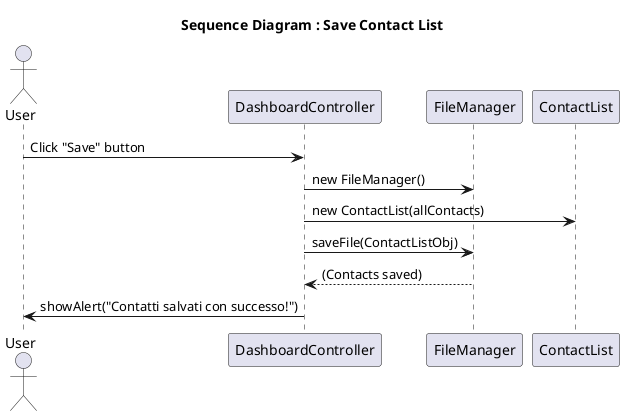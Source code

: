 @startuml
title Sequence Diagram : Save Contact List

actor User
participant DashboardController
participant FileManager
participant "ContactList" as ContactListObj

User -> DashboardController: Click "Save" button
DashboardController -> FileManager: new FileManager()
DashboardController -> ContactListObj: new ContactList(allContacts)
DashboardController -> FileManager: saveFile(ContactListObj)
FileManager --> DashboardController: (Contacts saved)
DashboardController -> User: showAlert("Contatti salvati con successo!")
@enduml